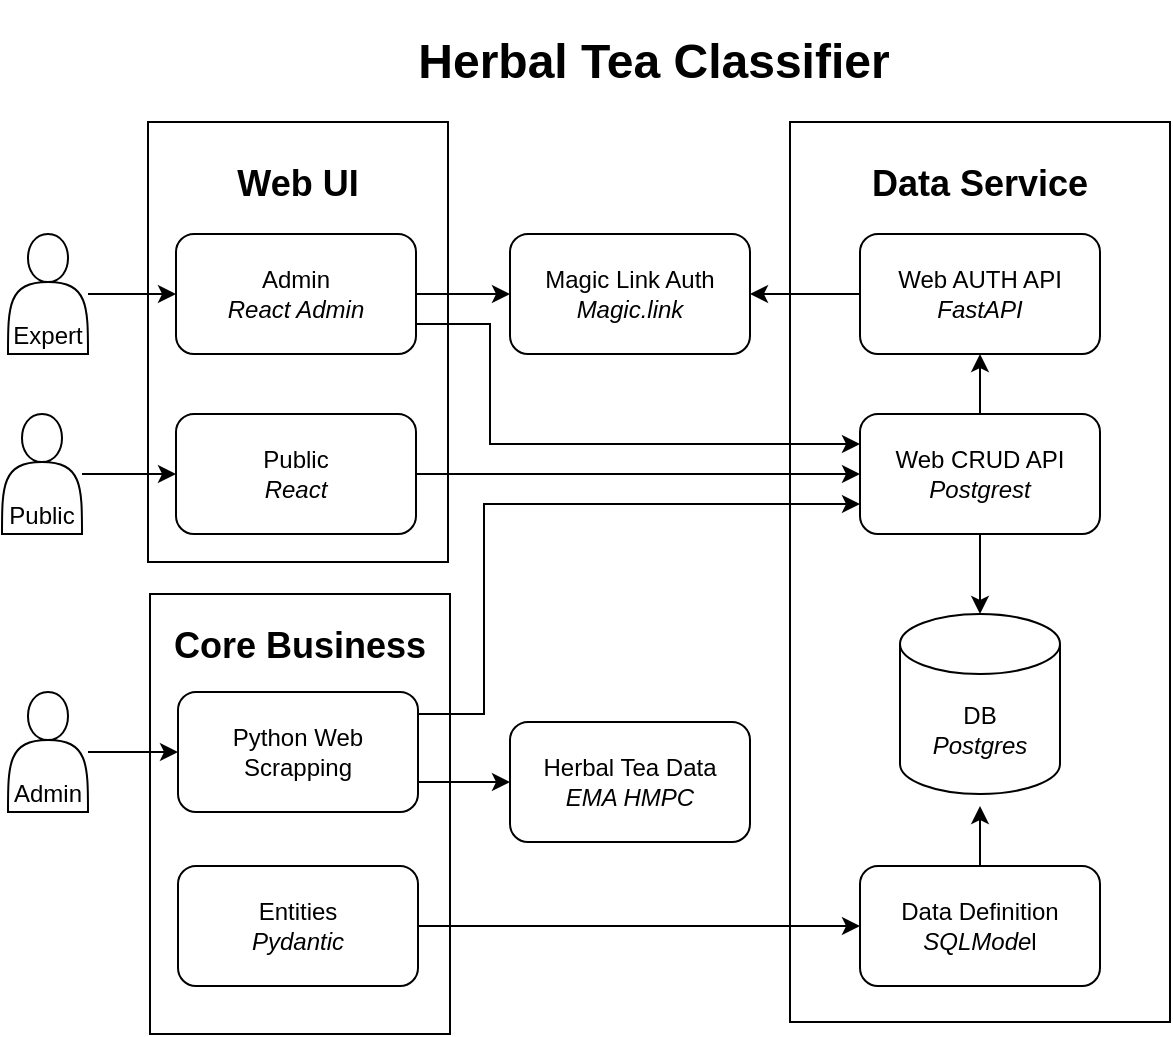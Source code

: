 <mxfile version="21.3.5" type="device" pages="2">
  <diagram name="Page-1" id="6CmtUEe9h5_bSYFkNsrp">
    <mxGraphModel dx="1434" dy="874" grid="1" gridSize="10" guides="1" tooltips="1" connect="1" arrows="1" fold="1" page="1" pageScale="1" pageWidth="827" pageHeight="1169" math="0" shadow="0">
      <root>
        <mxCell id="0" />
        <mxCell id="1" parent="0" />
        <mxCell id="UztDEqMJDURK2F3Hu5p4-18" value="&lt;p style=&quot;line-height: 120%;&quot;&gt;&lt;b&gt;&lt;font style=&quot;font-size: 18px;&quot;&gt;Core Business&lt;/font&gt;&lt;/b&gt;&lt;/p&gt;" style="rounded=0;whiteSpace=wrap;html=1;horizontal=1;labelPosition=center;verticalLabelPosition=middle;align=center;verticalAlign=top;" parent="1" vertex="1">
          <mxGeometry x="153" y="311" width="150" height="220" as="geometry" />
        </mxCell>
        <mxCell id="UztDEqMJDURK2F3Hu5p4-6" value="&lt;h2 style=&quot;line-height: 110%;&quot;&gt;Data Service&lt;br&gt;&lt;/h2&gt;" style="rounded=0;whiteSpace=wrap;html=1;horizontal=1;labelPosition=center;verticalLabelPosition=middle;align=center;verticalAlign=top;" parent="1" vertex="1">
          <mxGeometry x="473" y="75" width="190" height="450" as="geometry" />
        </mxCell>
        <mxCell id="UztDEqMJDURK2F3Hu5p4-1" value="&lt;div&gt;DB&lt;/div&gt;&lt;div&gt;&lt;i&gt;Postgres&lt;/i&gt;&lt;br&gt;&lt;/div&gt;" style="shape=cylinder3;whiteSpace=wrap;html=1;boundedLbl=1;backgroundOutline=1;size=15;" parent="1" vertex="1">
          <mxGeometry x="528" y="321" width="80" height="90" as="geometry" />
        </mxCell>
        <mxCell id="UztDEqMJDURK2F3Hu5p4-16" style="edgeStyle=orthogonalEdgeStyle;rounded=0;orthogonalLoop=1;jettySize=auto;html=1;" parent="1" source="UztDEqMJDURK2F3Hu5p4-2" target="UztDEqMJDURK2F3Hu5p4-1" edge="1">
          <mxGeometry relative="1" as="geometry" />
        </mxCell>
        <mxCell id="UztDEqMJDURK2F3Hu5p4-20" style="edgeStyle=orthogonalEdgeStyle;rounded=0;orthogonalLoop=1;jettySize=auto;html=1;" parent="1" source="UztDEqMJDURK2F3Hu5p4-2" target="UztDEqMJDURK2F3Hu5p4-19" edge="1">
          <mxGeometry relative="1" as="geometry" />
        </mxCell>
        <mxCell id="UztDEqMJDURK2F3Hu5p4-2" value="&lt;div&gt;Web CRUD API&lt;/div&gt;&lt;div&gt;&lt;i&gt;Postgrest&lt;/i&gt;&lt;br&gt;&lt;/div&gt;" style="rounded=1;whiteSpace=wrap;html=1;" parent="1" vertex="1">
          <mxGeometry x="508" y="221" width="120" height="60" as="geometry" />
        </mxCell>
        <mxCell id="UztDEqMJDURK2F3Hu5p4-17" style="edgeStyle=orthogonalEdgeStyle;rounded=0;orthogonalLoop=1;jettySize=auto;html=1;" parent="1" source="UztDEqMJDURK2F3Hu5p4-3" edge="1">
          <mxGeometry relative="1" as="geometry">
            <mxPoint x="568" y="417" as="targetPoint" />
          </mxGeometry>
        </mxCell>
        <mxCell id="UztDEqMJDURK2F3Hu5p4-3" value="&lt;div&gt;Data Definition&lt;/div&gt;&lt;div&gt;&lt;i&gt;SQLMode&lt;/i&gt;l&lt;br&gt;&lt;/div&gt;" style="rounded=1;whiteSpace=wrap;html=1;" parent="1" vertex="1">
          <mxGeometry x="508" y="447" width="120" height="60" as="geometry" />
        </mxCell>
        <mxCell id="UztDEqMJDURK2F3Hu5p4-7" style="edgeStyle=orthogonalEdgeStyle;rounded=0;orthogonalLoop=1;jettySize=auto;html=1;entryX=0;entryY=0.75;entryDx=0;entryDy=0;exitX=1;exitY=0.25;exitDx=0;exitDy=0;" parent="1" source="UztDEqMJDURK2F3Hu5p4-14" target="UztDEqMJDURK2F3Hu5p4-2" edge="1">
          <mxGeometry relative="1" as="geometry">
            <mxPoint x="282" y="401" as="sourcePoint" />
            <Array as="points">
              <mxPoint x="287" y="371" />
              <mxPoint x="320" y="371" />
              <mxPoint x="320" y="266" />
            </Array>
          </mxGeometry>
        </mxCell>
        <mxCell id="UztDEqMJDURK2F3Hu5p4-9" value="&lt;p style=&quot;line-height: 120%;&quot;&gt;&lt;/p&gt;&lt;h2 style=&quot;line-height: 110%;&quot;&gt;Web UI&lt;br&gt;&lt;/h2&gt;&lt;p&gt;&lt;/p&gt;" style="rounded=0;whiteSpace=wrap;html=1;horizontal=1;labelPosition=center;verticalLabelPosition=middle;align=center;verticalAlign=top;" parent="1" vertex="1">
          <mxGeometry x="152" y="75" width="150" height="220" as="geometry" />
        </mxCell>
        <mxCell id="UztDEqMJDURK2F3Hu5p4-12" style="edgeStyle=orthogonalEdgeStyle;rounded=0;orthogonalLoop=1;jettySize=auto;html=1;entryX=0;entryY=0.25;entryDx=0;entryDy=0;exitX=1;exitY=0.75;exitDx=0;exitDy=0;" parent="1" source="UztDEqMJDURK2F3Hu5p4-10" target="UztDEqMJDURK2F3Hu5p4-2" edge="1">
          <mxGeometry relative="1" as="geometry">
            <Array as="points">
              <mxPoint x="323" y="176" />
              <mxPoint x="323" y="236" />
            </Array>
          </mxGeometry>
        </mxCell>
        <mxCell id="UztDEqMJDURK2F3Hu5p4-23" style="edgeStyle=orthogonalEdgeStyle;rounded=0;orthogonalLoop=1;jettySize=auto;html=1;entryX=0;entryY=0.5;entryDx=0;entryDy=0;" parent="1" source="UztDEqMJDURK2F3Hu5p4-10" target="UztDEqMJDURK2F3Hu5p4-21" edge="1">
          <mxGeometry relative="1" as="geometry" />
        </mxCell>
        <mxCell id="UztDEqMJDURK2F3Hu5p4-10" value="&lt;div&gt;Admin&lt;/div&gt;&lt;div&gt;&lt;i&gt;React Admin&lt;/i&gt;&lt;br&gt;&lt;/div&gt;" style="rounded=1;whiteSpace=wrap;html=1;" parent="1" vertex="1">
          <mxGeometry x="166" y="131" width="120" height="60" as="geometry" />
        </mxCell>
        <mxCell id="UztDEqMJDURK2F3Hu5p4-13" style="edgeStyle=orthogonalEdgeStyle;rounded=0;orthogonalLoop=1;jettySize=auto;html=1;entryX=0;entryY=0.5;entryDx=0;entryDy=0;" parent="1" source="UztDEqMJDURK2F3Hu5p4-11" target="UztDEqMJDURK2F3Hu5p4-2" edge="1">
          <mxGeometry relative="1" as="geometry" />
        </mxCell>
        <mxCell id="UztDEqMJDURK2F3Hu5p4-11" value="&lt;div&gt;Public&lt;/div&gt;&lt;div&gt;&lt;i&gt;React&lt;/i&gt;&lt;br&gt;&lt;/div&gt;" style="rounded=1;whiteSpace=wrap;html=1;" parent="1" vertex="1">
          <mxGeometry x="166" y="221" width="120" height="60" as="geometry" />
        </mxCell>
        <mxCell id="ooz-Dk7X1VVYlvCMH8yg-7" style="edgeStyle=orthogonalEdgeStyle;rounded=0;orthogonalLoop=1;jettySize=auto;html=1;exitX=1;exitY=0.75;exitDx=0;exitDy=0;entryX=0;entryY=0.5;entryDx=0;entryDy=0;" edge="1" parent="1" source="UztDEqMJDURK2F3Hu5p4-14" target="ooz-Dk7X1VVYlvCMH8yg-6">
          <mxGeometry relative="1" as="geometry" />
        </mxCell>
        <mxCell id="UztDEqMJDURK2F3Hu5p4-14" value="&lt;div&gt;Python Web Scrapping&lt;br&gt;&lt;/div&gt;" style="rounded=1;whiteSpace=wrap;html=1;" parent="1" vertex="1">
          <mxGeometry x="167" y="360" width="120" height="60" as="geometry" />
        </mxCell>
        <mxCell id="UztDEqMJDURK2F3Hu5p4-22" style="edgeStyle=orthogonalEdgeStyle;rounded=0;orthogonalLoop=1;jettySize=auto;html=1;" parent="1" source="UztDEqMJDURK2F3Hu5p4-19" target="UztDEqMJDURK2F3Hu5p4-21" edge="1">
          <mxGeometry relative="1" as="geometry" />
        </mxCell>
        <mxCell id="UztDEqMJDURK2F3Hu5p4-19" value="&lt;div&gt;Web AUTH API&lt;/div&gt;&lt;div&gt;&lt;i&gt;FastAPI&lt;/i&gt;&lt;br&gt;&lt;/div&gt;" style="rounded=1;whiteSpace=wrap;html=1;" parent="1" vertex="1">
          <mxGeometry x="508" y="131" width="120" height="60" as="geometry" />
        </mxCell>
        <mxCell id="UztDEqMJDURK2F3Hu5p4-21" value="&lt;div&gt;Magic Link Auth&lt;br&gt;&lt;/div&gt;&lt;div&gt;&lt;i&gt;Magic.link&lt;/i&gt;&lt;br&gt;&lt;/div&gt;" style="rounded=1;whiteSpace=wrap;html=1;" parent="1" vertex="1">
          <mxGeometry x="333" y="131" width="120" height="60" as="geometry" />
        </mxCell>
        <mxCell id="UztDEqMJDURK2F3Hu5p4-26" style="edgeStyle=orthogonalEdgeStyle;rounded=0;orthogonalLoop=1;jettySize=auto;html=1;entryX=0;entryY=0.5;entryDx=0;entryDy=0;" parent="1" source="UztDEqMJDURK2F3Hu5p4-24" target="UztDEqMJDURK2F3Hu5p4-10" edge="1">
          <mxGeometry relative="1" as="geometry" />
        </mxCell>
        <mxCell id="UztDEqMJDURK2F3Hu5p4-24" value="Expert" style="shape=actor;whiteSpace=wrap;html=1;verticalAlign=bottom;" parent="1" vertex="1">
          <mxGeometry x="82" y="131" width="40" height="60" as="geometry" />
        </mxCell>
        <mxCell id="UztDEqMJDURK2F3Hu5p4-27" style="edgeStyle=orthogonalEdgeStyle;rounded=0;orthogonalLoop=1;jettySize=auto;html=1;" parent="1" source="UztDEqMJDURK2F3Hu5p4-25" target="UztDEqMJDURK2F3Hu5p4-11" edge="1">
          <mxGeometry relative="1" as="geometry" />
        </mxCell>
        <mxCell id="UztDEqMJDURK2F3Hu5p4-25" value="Public" style="shape=actor;whiteSpace=wrap;html=1;verticalAlign=bottom;" parent="1" vertex="1">
          <mxGeometry x="79" y="221" width="40" height="60" as="geometry" />
        </mxCell>
        <mxCell id="UztDEqMJDURK2F3Hu5p4-29" style="edgeStyle=orthogonalEdgeStyle;rounded=0;orthogonalLoop=1;jettySize=auto;html=1;" parent="1" source="UztDEqMJDURK2F3Hu5p4-28" target="UztDEqMJDURK2F3Hu5p4-14" edge="1">
          <mxGeometry relative="1" as="geometry" />
        </mxCell>
        <mxCell id="UztDEqMJDURK2F3Hu5p4-28" value="Admin" style="shape=actor;whiteSpace=wrap;html=1;verticalAlign=bottom;" parent="1" vertex="1">
          <mxGeometry x="82" y="360" width="40" height="60" as="geometry" />
        </mxCell>
        <mxCell id="UztDEqMJDURK2F3Hu5p4-31" value="&lt;h1&gt;Herbal Tea Classifier&lt;br&gt;&lt;/h1&gt;" style="text;html=1;strokeColor=none;fillColor=none;align=center;verticalAlign=middle;whiteSpace=wrap;rounded=0;" parent="1" vertex="1">
          <mxGeometry x="190" y="30" width="430" height="30" as="geometry" />
        </mxCell>
        <mxCell id="ooz-Dk7X1VVYlvCMH8yg-3" style="edgeStyle=orthogonalEdgeStyle;rounded=0;orthogonalLoop=1;jettySize=auto;html=1;exitX=1;exitY=0.5;exitDx=0;exitDy=0;" edge="1" parent="1" source="ooz-Dk7X1VVYlvCMH8yg-2" target="UztDEqMJDURK2F3Hu5p4-3">
          <mxGeometry relative="1" as="geometry" />
        </mxCell>
        <mxCell id="ooz-Dk7X1VVYlvCMH8yg-2" value="&lt;div&gt;Entities&lt;br&gt;&lt;i&gt;Pydantic&lt;/i&gt;&lt;br&gt;&lt;/div&gt;" style="rounded=1;whiteSpace=wrap;html=1;" vertex="1" parent="1">
          <mxGeometry x="167" y="447" width="120" height="60" as="geometry" />
        </mxCell>
        <mxCell id="ooz-Dk7X1VVYlvCMH8yg-6" value="&lt;div&gt;Herbal Tea Data&lt;br&gt;&lt;/div&gt;&lt;div&gt;&lt;i&gt;EMA HMPC&lt;/i&gt;&lt;br&gt;&lt;/div&gt;" style="rounded=1;whiteSpace=wrap;html=1;" vertex="1" parent="1">
          <mxGeometry x="333" y="375" width="120" height="60" as="geometry" />
        </mxCell>
      </root>
    </mxGraphModel>
  </diagram>
  <diagram id="C2Xxx23XmCsVDXvW0CGz" name="Page-2">
    <mxGraphModel dx="1434" dy="874" grid="1" gridSize="10" guides="1" tooltips="1" connect="1" arrows="1" fold="1" page="1" pageScale="1" pageWidth="827" pageHeight="1169" math="0" shadow="0">
      <root>
        <mxCell id="0" />
        <mxCell id="1" parent="0" />
        <mxCell id="wPZFyI9pQEmJo3LmskQ2-2" value="" style="ellipse;whiteSpace=wrap;html=1;aspect=fixed;" vertex="1" parent="1">
          <mxGeometry x="109" y="150" width="610" height="610" as="geometry" />
        </mxCell>
        <mxCell id="wPZFyI9pQEmJo3LmskQ2-3" value="" style="ellipse;whiteSpace=wrap;html=1;aspect=fixed;" vertex="1" parent="1">
          <mxGeometry x="259" y="300" width="310" height="310" as="geometry" />
        </mxCell>
        <mxCell id="wPZFyI9pQEmJo3LmskQ2-4" value="" style="ellipse;whiteSpace=wrap;html=1;aspect=fixed;" vertex="1" parent="1">
          <mxGeometry x="324" y="365" width="180" height="180" as="geometry" />
        </mxCell>
        <mxCell id="wPZFyI9pQEmJo3LmskQ2-5" value="" style="ellipse;whiteSpace=wrap;html=1;aspect=fixed;" vertex="1" parent="1">
          <mxGeometry x="234" y="270" width="180" height="180" as="geometry" />
        </mxCell>
      </root>
    </mxGraphModel>
  </diagram>
</mxfile>
